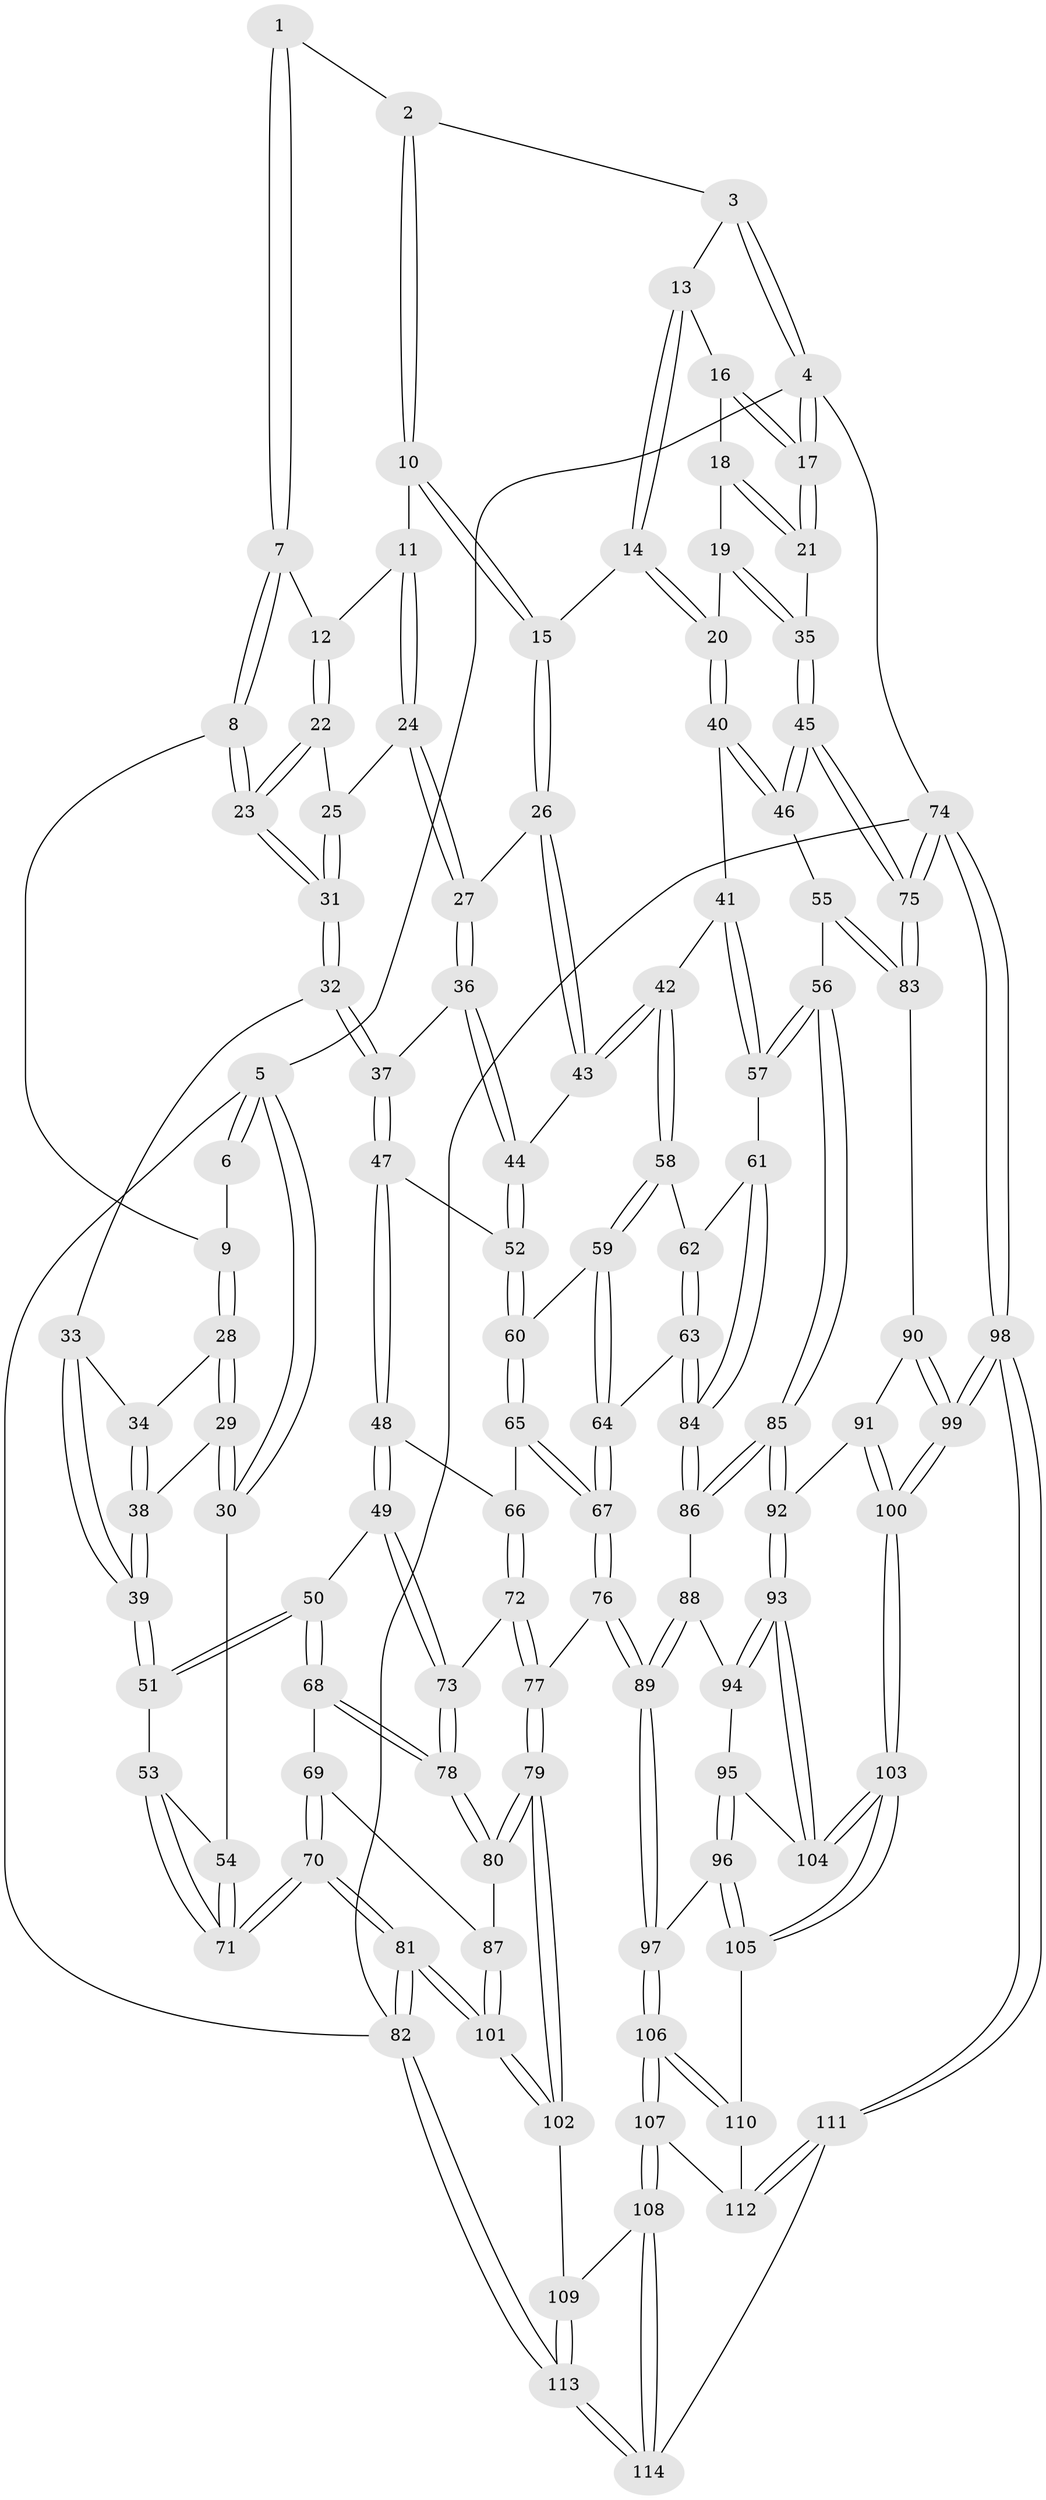 // coarse degree distribution, {3: 0.18840579710144928, 4: 0.4492753623188406, 7: 0.028985507246376812, 6: 0.07246376811594203, 5: 0.2463768115942029, 2: 0.014492753623188406}
// Generated by graph-tools (version 1.1) at 2025/24/03/03/25 07:24:40]
// undirected, 114 vertices, 282 edges
graph export_dot {
graph [start="1"]
  node [color=gray90,style=filled];
  1 [pos="+0.5787030065331815+0"];
  2 [pos="+0.6140909361927671+0"];
  3 [pos="+0.7560849902066209+0"];
  4 [pos="+1+0"];
  5 [pos="+0+0"];
  6 [pos="+0.1999850970346412+0"];
  7 [pos="+0.38545053495920995+0.0762001850875731"];
  8 [pos="+0.3372375307096033+0.07935828733692721"];
  9 [pos="+0.23771145748216124+0.02872649693868594"];
  10 [pos="+0.6004905256031619+0"];
  11 [pos="+0.46460158869131696+0.10404742271798274"];
  12 [pos="+0.45466102374411105+0.1023616561386257"];
  13 [pos="+0.8327281284142107+0"];
  14 [pos="+0.8065887911490174+0.19419625306545973"];
  15 [pos="+0.65181175538928+0.18903476234398045"];
  16 [pos="+0.9458043432832925+0.05183764205785046"];
  17 [pos="+1+0"];
  18 [pos="+0.9644455907172595+0.09229172049214152"];
  19 [pos="+0.9380697877371134+0.14227043285360022"];
  20 [pos="+0.8335245192393302+0.21678481123438478"];
  21 [pos="+1+0.1037602222074752"];
  22 [pos="+0.3967464407674329+0.16882422774970166"];
  23 [pos="+0.36762705269538615+0.18536573659271532"];
  24 [pos="+0.4920142288024265+0.16080932743880672"];
  25 [pos="+0.4806885258803742+0.16437476975247045"];
  26 [pos="+0.6307532999066932+0.20798451531992834"];
  27 [pos="+0.5257968710930616+0.19418962192344014"];
  28 [pos="+0.22735406462229218+0.04801168726982025"];
  29 [pos="+0+0.20600127014440064"];
  30 [pos="+0+0.18212028031183072"];
  31 [pos="+0.36461228805622237+0.22222287041714203"];
  32 [pos="+0.351333048009922+0.26851224894702413"];
  33 [pos="+0.2737795830812202+0.24648351229505658"];
  34 [pos="+0.25391397263138205+0.22292081696151209"];
  35 [pos="+1+0.2611172740791171"];
  36 [pos="+0.43021110582926647+0.2822469780292113"];
  37 [pos="+0.3604870899583574+0.2802948297260574"];
  38 [pos="+0.052986616917576654+0.24470899520877518"];
  39 [pos="+0.16152023179130873+0.38679919612836544"];
  40 [pos="+0.8508209105412468+0.25021082084430996"];
  41 [pos="+0.7766108263781847+0.35163777245840777"];
  42 [pos="+0.628210591918005+0.3763525272751273"];
  43 [pos="+0.6111429250104882+0.3340628023779286"];
  44 [pos="+0.49118694151517106+0.3421488903840375"];
  45 [pos="+1+0.3903339326699082"];
  46 [pos="+1+0.39482777390123897"];
  47 [pos="+0.343208080830623+0.3851530490439064"];
  48 [pos="+0.26908014598079444+0.44356853300837434"];
  49 [pos="+0.24782231702407398+0.4587624679760129"];
  50 [pos="+0.1719419586288374+0.41925944237727397"];
  51 [pos="+0.16642831720926646+0.409106519241921"];
  52 [pos="+0.4489660683701769+0.44079145377206363"];
  53 [pos="+0.08330053752509453+0.4153686734813604"];
  54 [pos="+0+0.35068836525131375"];
  55 [pos="+0.9387511868267084+0.4780671291704629"];
  56 [pos="+0.8320983697377229+0.5291211302485592"];
  57 [pos="+0.7972035498028881+0.5153275929883318"];
  58 [pos="+0.6277788747956757+0.39882820877085406"];
  59 [pos="+0.5752218843375406+0.4435856593977898"];
  60 [pos="+0.44946401893030097+0.4417728003963371"];
  61 [pos="+0.7755964067582847+0.5150030881453794"];
  62 [pos="+0.6324944798347759+0.40456915466561444"];
  63 [pos="+0.6349287642071896+0.5725069489622285"];
  64 [pos="+0.5480206762143948+0.5673278753750908"];
  65 [pos="+0.44357136430383814+0.4961850317216824"];
  66 [pos="+0.4360262995909909+0.49623926599970125"];
  67 [pos="+0.4721935423982033+0.6117806277332681"];
  68 [pos="+0.05816969575985837+0.5511958504274237"];
  69 [pos="+0.05581673248647154+0.5523163279007844"];
  70 [pos="+0+0.6010284737765913"];
  71 [pos="+0+0.5745676596452178"];
  72 [pos="+0.28741354454511553+0.5087497681625353"];
  73 [pos="+0.2544135989281994+0.48078725536026906"];
  74 [pos="+1+1"];
  75 [pos="+1+0.6780283020675889"];
  76 [pos="+0.43754256963978416+0.6822141638445691"];
  77 [pos="+0.41805021566223455+0.6864113641287649"];
  78 [pos="+0.20094698574482966+0.6041507017603445"];
  79 [pos="+0.3571059675956592+0.7270863051674088"];
  80 [pos="+0.20906657756272132+0.6529683602655069"];
  81 [pos="+0+1"];
  82 [pos="+0+1"];
  83 [pos="+0.9743307284705037+0.6767820025110651"];
  84 [pos="+0.665844875558252+0.5857808287506486"];
  85 [pos="+0.836250454658737+0.6557366919745743"];
  86 [pos="+0.6689195928125845+0.634824927582571"];
  87 [pos="+0.14703629959178457+0.69109533459612"];
  88 [pos="+0.6641747190799644+0.6586133348092666"];
  89 [pos="+0.5561545842538166+0.7666551528346717"];
  90 [pos="+0.9478819761939484+0.688203441833483"];
  91 [pos="+0.9407388068302982+0.6889687784351122"];
  92 [pos="+0.8392533664002437+0.671089035723074"];
  93 [pos="+0.8187861167016367+0.7111005485514246"];
  94 [pos="+0.7035447258716011+0.6857100167791009"];
  95 [pos="+0.701722561076479+0.7582383479595779"];
  96 [pos="+0.6628485803556647+0.7842652744036803"];
  97 [pos="+0.5576319500244671+0.7693228304131585"];
  98 [pos="+1+1"];
  99 [pos="+1+1"];
  100 [pos="+0.9116830653553066+0.9008255642779287"];
  101 [pos="+0+0.8914685158823928"];
  102 [pos="+0.3057806547975495+0.8358498612476835"];
  103 [pos="+0.8367221120532082+0.8497589032911758"];
  104 [pos="+0.8155299412847455+0.7309124772073474"];
  105 [pos="+0.75615280294387+0.8695920406642887"];
  106 [pos="+0.5584803496138563+0.977766574644569"];
  107 [pos="+0.526826511111305+1"];
  108 [pos="+0.5064947789042125+1"];
  109 [pos="+0.33288296663984035+0.8876118490886222"];
  110 [pos="+0.7359513656674197+0.8901947964263759"];
  111 [pos="+1+1"];
  112 [pos="+0.750493088015933+0.9651641929893824"];
  113 [pos="+0+1"];
  114 [pos="+0.5076954818435432+1"];
  1 -- 2;
  1 -- 7;
  1 -- 7;
  2 -- 3;
  2 -- 10;
  2 -- 10;
  3 -- 4;
  3 -- 4;
  3 -- 13;
  4 -- 5;
  4 -- 17;
  4 -- 17;
  4 -- 74;
  5 -- 6;
  5 -- 6;
  5 -- 30;
  5 -- 30;
  5 -- 82;
  6 -- 9;
  7 -- 8;
  7 -- 8;
  7 -- 12;
  8 -- 9;
  8 -- 23;
  8 -- 23;
  9 -- 28;
  9 -- 28;
  10 -- 11;
  10 -- 15;
  10 -- 15;
  11 -- 12;
  11 -- 24;
  11 -- 24;
  12 -- 22;
  12 -- 22;
  13 -- 14;
  13 -- 14;
  13 -- 16;
  14 -- 15;
  14 -- 20;
  14 -- 20;
  15 -- 26;
  15 -- 26;
  16 -- 17;
  16 -- 17;
  16 -- 18;
  17 -- 21;
  17 -- 21;
  18 -- 19;
  18 -- 21;
  18 -- 21;
  19 -- 20;
  19 -- 35;
  19 -- 35;
  20 -- 40;
  20 -- 40;
  21 -- 35;
  22 -- 23;
  22 -- 23;
  22 -- 25;
  23 -- 31;
  23 -- 31;
  24 -- 25;
  24 -- 27;
  24 -- 27;
  25 -- 31;
  25 -- 31;
  26 -- 27;
  26 -- 43;
  26 -- 43;
  27 -- 36;
  27 -- 36;
  28 -- 29;
  28 -- 29;
  28 -- 34;
  29 -- 30;
  29 -- 30;
  29 -- 38;
  30 -- 54;
  31 -- 32;
  31 -- 32;
  32 -- 33;
  32 -- 37;
  32 -- 37;
  33 -- 34;
  33 -- 39;
  33 -- 39;
  34 -- 38;
  34 -- 38;
  35 -- 45;
  35 -- 45;
  36 -- 37;
  36 -- 44;
  36 -- 44;
  37 -- 47;
  37 -- 47;
  38 -- 39;
  38 -- 39;
  39 -- 51;
  39 -- 51;
  40 -- 41;
  40 -- 46;
  40 -- 46;
  41 -- 42;
  41 -- 57;
  41 -- 57;
  42 -- 43;
  42 -- 43;
  42 -- 58;
  42 -- 58;
  43 -- 44;
  44 -- 52;
  44 -- 52;
  45 -- 46;
  45 -- 46;
  45 -- 75;
  45 -- 75;
  46 -- 55;
  47 -- 48;
  47 -- 48;
  47 -- 52;
  48 -- 49;
  48 -- 49;
  48 -- 66;
  49 -- 50;
  49 -- 73;
  49 -- 73;
  50 -- 51;
  50 -- 51;
  50 -- 68;
  50 -- 68;
  51 -- 53;
  52 -- 60;
  52 -- 60;
  53 -- 54;
  53 -- 71;
  53 -- 71;
  54 -- 71;
  54 -- 71;
  55 -- 56;
  55 -- 83;
  55 -- 83;
  56 -- 57;
  56 -- 57;
  56 -- 85;
  56 -- 85;
  57 -- 61;
  58 -- 59;
  58 -- 59;
  58 -- 62;
  59 -- 60;
  59 -- 64;
  59 -- 64;
  60 -- 65;
  60 -- 65;
  61 -- 62;
  61 -- 84;
  61 -- 84;
  62 -- 63;
  62 -- 63;
  63 -- 64;
  63 -- 84;
  63 -- 84;
  64 -- 67;
  64 -- 67;
  65 -- 66;
  65 -- 67;
  65 -- 67;
  66 -- 72;
  66 -- 72;
  67 -- 76;
  67 -- 76;
  68 -- 69;
  68 -- 78;
  68 -- 78;
  69 -- 70;
  69 -- 70;
  69 -- 87;
  70 -- 71;
  70 -- 71;
  70 -- 81;
  70 -- 81;
  72 -- 73;
  72 -- 77;
  72 -- 77;
  73 -- 78;
  73 -- 78;
  74 -- 75;
  74 -- 75;
  74 -- 98;
  74 -- 98;
  74 -- 82;
  75 -- 83;
  75 -- 83;
  76 -- 77;
  76 -- 89;
  76 -- 89;
  77 -- 79;
  77 -- 79;
  78 -- 80;
  78 -- 80;
  79 -- 80;
  79 -- 80;
  79 -- 102;
  79 -- 102;
  80 -- 87;
  81 -- 82;
  81 -- 82;
  81 -- 101;
  81 -- 101;
  82 -- 113;
  82 -- 113;
  83 -- 90;
  84 -- 86;
  84 -- 86;
  85 -- 86;
  85 -- 86;
  85 -- 92;
  85 -- 92;
  86 -- 88;
  87 -- 101;
  87 -- 101;
  88 -- 89;
  88 -- 89;
  88 -- 94;
  89 -- 97;
  89 -- 97;
  90 -- 91;
  90 -- 99;
  90 -- 99;
  91 -- 92;
  91 -- 100;
  91 -- 100;
  92 -- 93;
  92 -- 93;
  93 -- 94;
  93 -- 94;
  93 -- 104;
  93 -- 104;
  94 -- 95;
  95 -- 96;
  95 -- 96;
  95 -- 104;
  96 -- 97;
  96 -- 105;
  96 -- 105;
  97 -- 106;
  97 -- 106;
  98 -- 99;
  98 -- 99;
  98 -- 111;
  98 -- 111;
  99 -- 100;
  99 -- 100;
  100 -- 103;
  100 -- 103;
  101 -- 102;
  101 -- 102;
  102 -- 109;
  103 -- 104;
  103 -- 104;
  103 -- 105;
  103 -- 105;
  105 -- 110;
  106 -- 107;
  106 -- 107;
  106 -- 110;
  106 -- 110;
  107 -- 108;
  107 -- 108;
  107 -- 112;
  108 -- 109;
  108 -- 114;
  108 -- 114;
  109 -- 113;
  109 -- 113;
  110 -- 112;
  111 -- 112;
  111 -- 112;
  111 -- 114;
  113 -- 114;
  113 -- 114;
}
